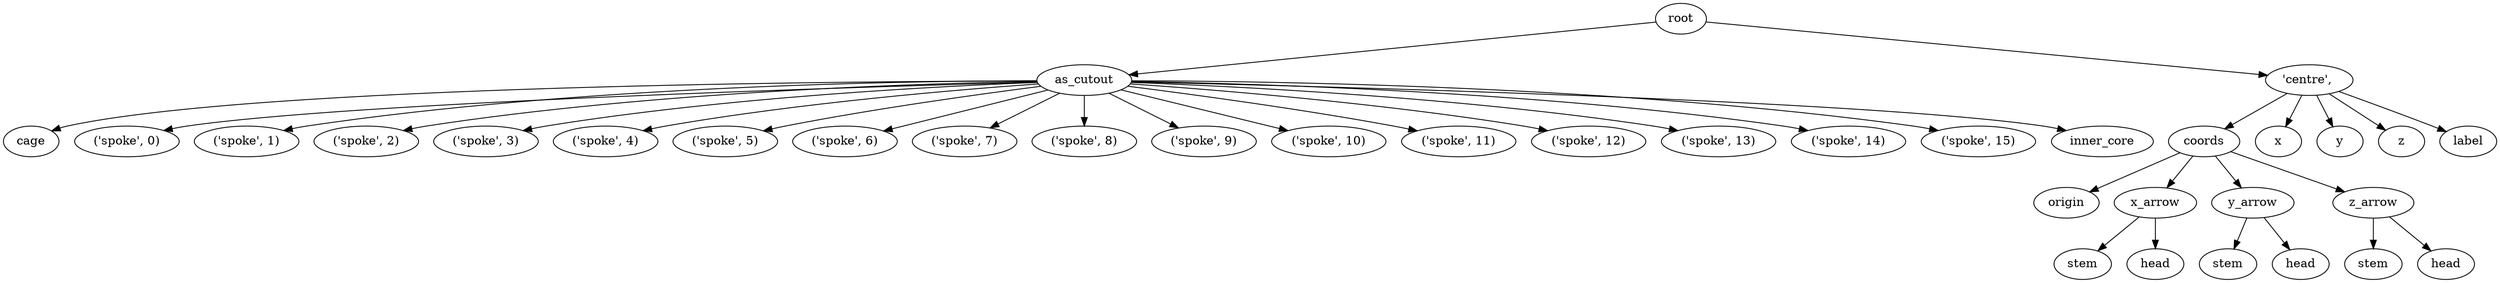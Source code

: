 digraph as_cutout {
    root_22 [label="root"];
    as_cutout_23 [label="as_cutout"];
    cage_24 [label="cage"];
    spoke_25 [label="\('spoke',\ 0\)"];
    spoke_26 [label="\('spoke',\ 1\)"];
    spoke_27 [label="\('spoke',\ 2\)"];
    spoke_28 [label="\('spoke',\ 3\)"];
    spoke_29 [label="\('spoke',\ 4\)"];
    spoke_30 [label="\('spoke',\ 5\)"];
    spoke_31 [label="\('spoke',\ 6\)"];
    spoke_32 [label="\('spoke',\ 7\)"];
    spoke_33 [label="\('spoke',\ 8\)"];
    spoke_34 [label="\('spoke',\ 9\)"];
    spoke_35 [label="\('spoke',\ 10\)"];
    spoke_36 [label="\('spoke',\ 11\)"];
    spoke_37 [label="\('spoke',\ 12\)"];
    spoke_38 [label="\('spoke',\ 13\)"];
    spoke_39 [label="\('spoke',\ 14\)"];
    spoke_40 [label="\('spoke',\ 15\)"];
    inner_core_41 [label="inner_core"];
    42 [label="'centre',\ "];
    coords_43 [label="coords"];
    origin_44 [label="origin"];
    x_arrow_45 [label="x_arrow"];
    stem_46 [label="stem"];
    head_47 [label="head"];
    y_arrow_48 [label="y_arrow"];
    stem_49 [label="stem"];
    head_50 [label="head"];
    z_arrow_51 [label="z_arrow"];
    stem_52 [label="stem"];
    head_53 [label="head"];
    x_54 [label="x"];
    y_55 [label="y"];
    z_56 [label="z"];
    label_57 [label="label"];
    root_22 -> as_cutout_23;
    as_cutout_23 -> cage_24;
    as_cutout_23 -> spoke_25;
    as_cutout_23 -> spoke_26;
    as_cutout_23 -> spoke_27;
    as_cutout_23 -> spoke_28;
    as_cutout_23 -> spoke_29;
    as_cutout_23 -> spoke_30;
    as_cutout_23 -> spoke_31;
    as_cutout_23 -> spoke_32;
    as_cutout_23 -> spoke_33;
    as_cutout_23 -> spoke_34;
    as_cutout_23 -> spoke_35;
    as_cutout_23 -> spoke_36;
    as_cutout_23 -> spoke_37;
    as_cutout_23 -> spoke_38;
    as_cutout_23 -> spoke_39;
    as_cutout_23 -> spoke_40;
    as_cutout_23 -> inner_core_41;
    root_22 -> 42;
    42 -> coords_43;
    coords_43 -> origin_44;
    coords_43 -> x_arrow_45;
    x_arrow_45 -> stem_46;
    x_arrow_45 -> head_47;
    coords_43 -> y_arrow_48;
    y_arrow_48 -> stem_49;
    y_arrow_48 -> head_50;
    coords_43 -> z_arrow_51;
    z_arrow_51 -> stem_52;
    z_arrow_51 -> head_53;
    42 -> x_54;
    42 -> y_55;
    42 -> z_56;
    42 -> label_57;
}

